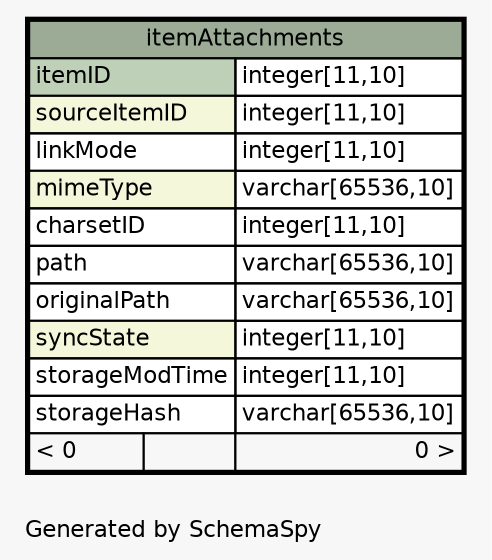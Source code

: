 // dot 2.34.0 on Linux 3.11.6-1-ARCH
// SchemaSpy rev 590
digraph "oneDegreeRelationshipsDiagram" {
  graph [
    rankdir="RL"
    bgcolor="#f7f7f7"
    label="\nGenerated by SchemaSpy"
    labeljust="l"
    nodesep="0.18"
    ranksep="0.46"
    fontname="Helvetica"
    fontsize="11"
  ];
  node [
    fontname="Helvetica"
    fontsize="11"
    shape="plaintext"
  ];
  edge [
    arrowsize="0.8"
  ];
  "itemAttachments" [
    label=<
    <TABLE BORDER="2" CELLBORDER="1" CELLSPACING="0" BGCOLOR="#ffffff">
      <TR><TD COLSPAN="3" BGCOLOR="#9bab96" ALIGN="CENTER">itemAttachments</TD></TR>
      <TR><TD PORT="itemID" COLSPAN="2" BGCOLOR="#bed1b8" ALIGN="LEFT">itemID</TD><TD PORT="itemID.type" ALIGN="LEFT">integer[11,10]</TD></TR>
      <TR><TD PORT="sourceItemID" COLSPAN="2" BGCOLOR="#f4f7da" ALIGN="LEFT">sourceItemID</TD><TD PORT="sourceItemID.type" ALIGN="LEFT">integer[11,10]</TD></TR>
      <TR><TD PORT="linkMode" COLSPAN="2" ALIGN="LEFT">linkMode</TD><TD PORT="linkMode.type" ALIGN="LEFT">integer[11,10]</TD></TR>
      <TR><TD PORT="mimeType" COLSPAN="2" BGCOLOR="#f4f7da" ALIGN="LEFT">mimeType</TD><TD PORT="mimeType.type" ALIGN="LEFT">varchar[65536,10]</TD></TR>
      <TR><TD PORT="charsetID" COLSPAN="2" ALIGN="LEFT">charsetID</TD><TD PORT="charsetID.type" ALIGN="LEFT">integer[11,10]</TD></TR>
      <TR><TD PORT="path" COLSPAN="2" ALIGN="LEFT">path</TD><TD PORT="path.type" ALIGN="LEFT">varchar[65536,10]</TD></TR>
      <TR><TD PORT="originalPath" COLSPAN="2" ALIGN="LEFT">originalPath</TD><TD PORT="originalPath.type" ALIGN="LEFT">varchar[65536,10]</TD></TR>
      <TR><TD PORT="syncState" COLSPAN="2" BGCOLOR="#f4f7da" ALIGN="LEFT">syncState</TD><TD PORT="syncState.type" ALIGN="LEFT">integer[11,10]</TD></TR>
      <TR><TD PORT="storageModTime" COLSPAN="2" ALIGN="LEFT">storageModTime</TD><TD PORT="storageModTime.type" ALIGN="LEFT">integer[11,10]</TD></TR>
      <TR><TD PORT="storageHash" COLSPAN="2" ALIGN="LEFT">storageHash</TD><TD PORT="storageHash.type" ALIGN="LEFT">varchar[65536,10]</TD></TR>
      <TR><TD ALIGN="LEFT" BGCOLOR="#f7f7f7">&lt; 0</TD><TD ALIGN="RIGHT" BGCOLOR="#f7f7f7">  </TD><TD ALIGN="RIGHT" BGCOLOR="#f7f7f7">0 &gt;</TD></TR>
    </TABLE>>
    URL="itemAttachments.html"
    tooltip="itemAttachments"
  ];
}
